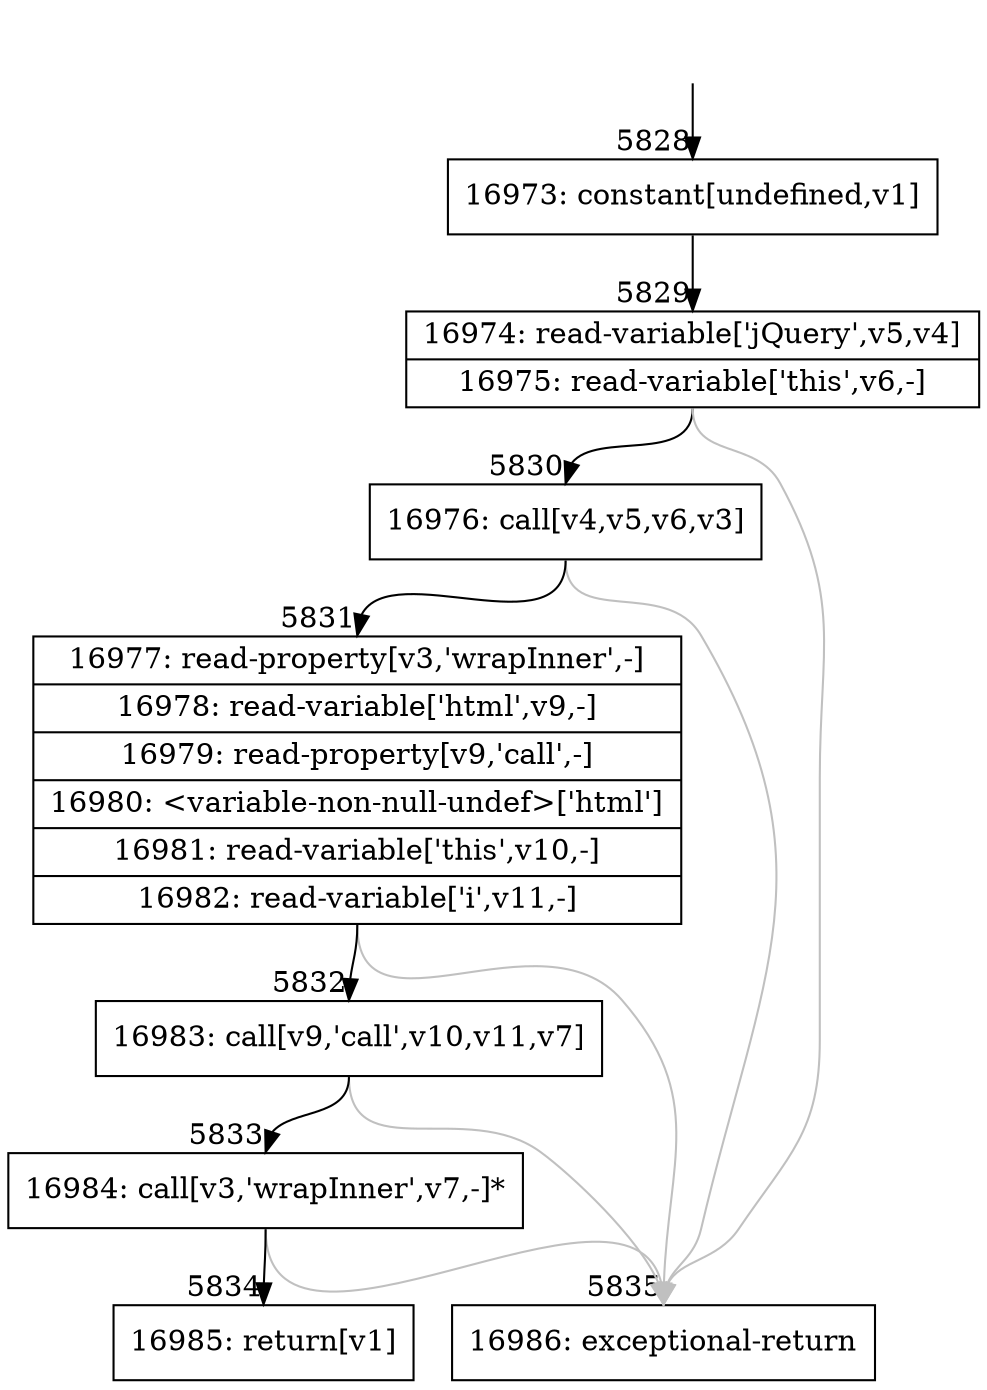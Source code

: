 digraph {
rankdir="TD"
BB_entry380[shape=none,label=""];
BB_entry380 -> BB5828 [tailport=s, headport=n, headlabel="    5828"]
BB5828 [shape=record label="{16973: constant[undefined,v1]}" ] 
BB5828 -> BB5829 [tailport=s, headport=n, headlabel="      5829"]
BB5829 [shape=record label="{16974: read-variable['jQuery',v5,v4]|16975: read-variable['this',v6,-]}" ] 
BB5829 -> BB5830 [tailport=s, headport=n, headlabel="      5830"]
BB5829 -> BB5835 [tailport=s, headport=n, color=gray, headlabel="      5835"]
BB5830 [shape=record label="{16976: call[v4,v5,v6,v3]}" ] 
BB5830 -> BB5831 [tailport=s, headport=n, headlabel="      5831"]
BB5830 -> BB5835 [tailport=s, headport=n, color=gray]
BB5831 [shape=record label="{16977: read-property[v3,'wrapInner',-]|16978: read-variable['html',v9,-]|16979: read-property[v9,'call',-]|16980: \<variable-non-null-undef\>['html']|16981: read-variable['this',v10,-]|16982: read-variable['i',v11,-]}" ] 
BB5831 -> BB5832 [tailport=s, headport=n, headlabel="      5832"]
BB5831 -> BB5835 [tailport=s, headport=n, color=gray]
BB5832 [shape=record label="{16983: call[v9,'call',v10,v11,v7]}" ] 
BB5832 -> BB5833 [tailport=s, headport=n, headlabel="      5833"]
BB5832 -> BB5835 [tailport=s, headport=n, color=gray]
BB5833 [shape=record label="{16984: call[v3,'wrapInner',v7,-]*}" ] 
BB5833 -> BB5834 [tailport=s, headport=n, headlabel="      5834"]
BB5833 -> BB5835 [tailport=s, headport=n, color=gray]
BB5834 [shape=record label="{16985: return[v1]}" ] 
BB5835 [shape=record label="{16986: exceptional-return}" ] 
}
